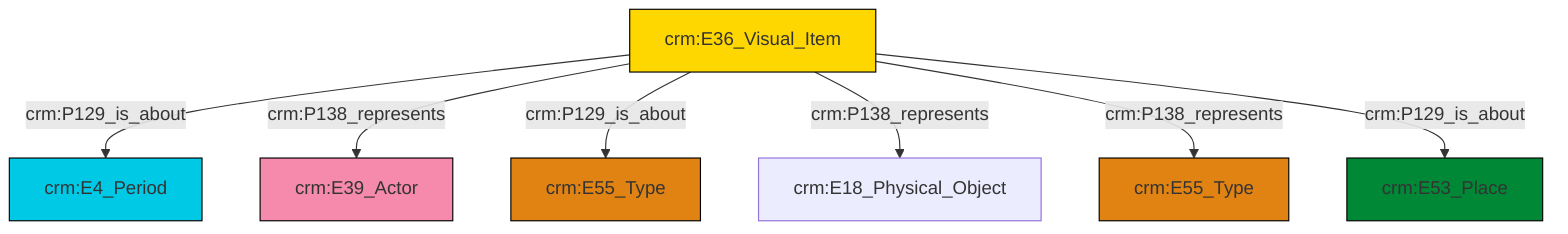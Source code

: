 graph TD
classDef Literal fill:#f2f2f2,stroke:#000000;
classDef CRM_Entity fill:#FFFFFF,stroke:#000000;
classDef Temporal_Entity fill:#00C9E6, stroke:#000000;
classDef Type fill:#E18312, stroke:#000000;
classDef Time-Span fill:#2C9C91, stroke:#000000;
classDef Appellation fill:#FFEB7F, stroke:#000000;
classDef Place fill:#008836, stroke:#000000;
classDef Persistent_Item fill:#B266B2, stroke:#000000;
classDef Conceptual_Object fill:#FFD700, stroke:#000000;
classDef Physical_Thing fill:#D2B48C, stroke:#000000;
classDef Actor fill:#f58aad, stroke:#000000;
classDef PC_Classes fill:#4ce600, stroke:#000000;
classDef Multi fill:#cccccc,stroke:#000000;

2["crm:E36_Visual_Item"]:::Conceptual_Object -->|crm:P129_is_about| 3["crm:E4_Period"]:::Temporal_Entity
2["crm:E36_Visual_Item"]:::Conceptual_Object -->|crm:P138_represents| 4["crm:E39_Actor"]:::Actor
2["crm:E36_Visual_Item"]:::Conceptual_Object -->|crm:P129_is_about| 0["crm:E55_Type"]:::Type
2["crm:E36_Visual_Item"]:::Conceptual_Object -->|crm:P138_represents| 5["crm:E18_Physical_Object"]:::Default
2["crm:E36_Visual_Item"]:::Conceptual_Object -->|crm:P138_represents| 7["crm:E55_Type"]:::Type
2["crm:E36_Visual_Item"]:::Conceptual_Object -->|crm:P129_is_about| 10["crm:E53_Place"]:::Place